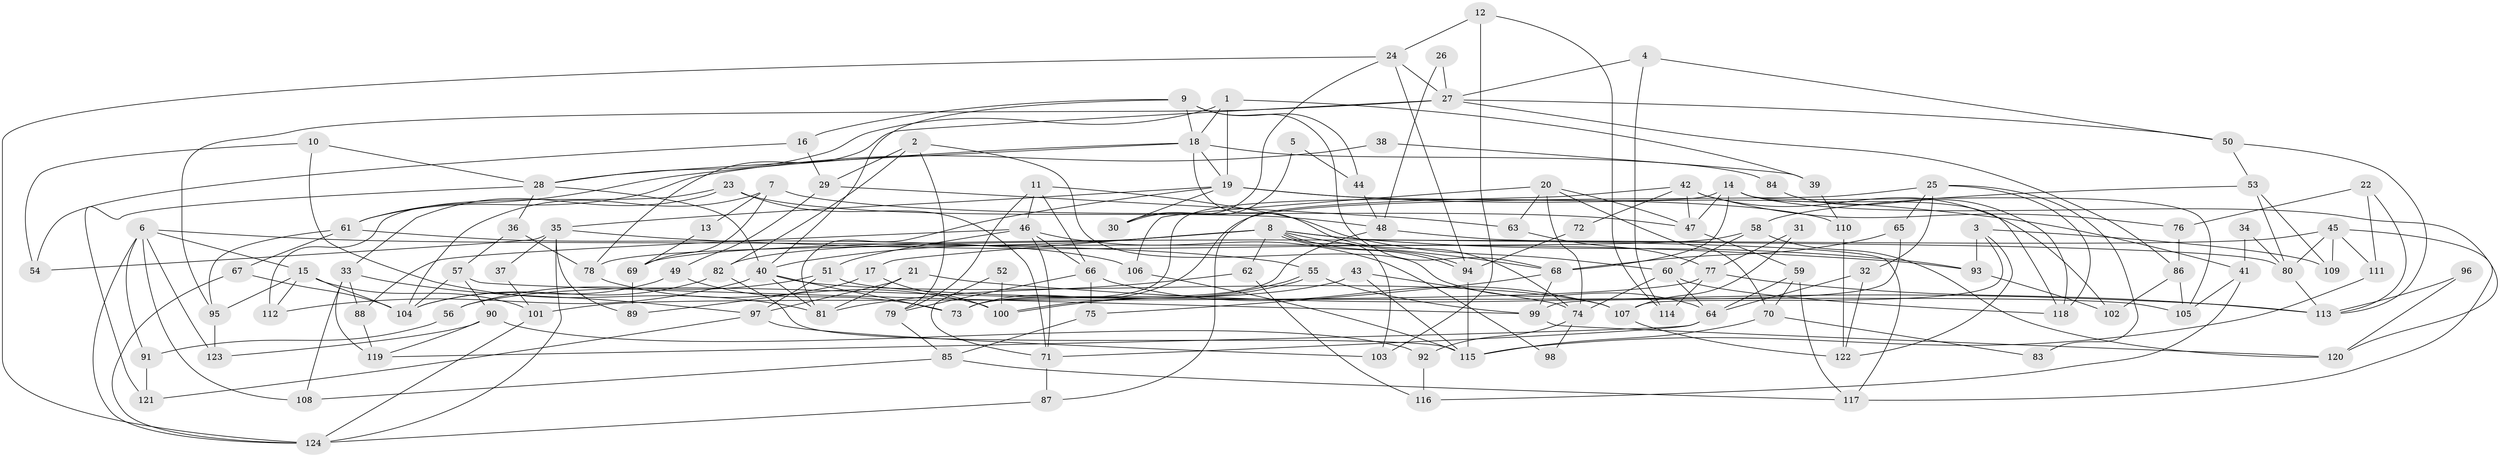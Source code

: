 // coarse degree distribution, {11: 0.02702702702702703, 6: 0.0945945945945946, 5: 0.16216216216216217, 2: 0.0945945945945946, 3: 0.2972972972972973, 10: 0.05405405405405406, 7: 0.05405405405405406, 12: 0.013513513513513514, 1: 0.013513513513513514, 9: 0.04054054054054054, 4: 0.10810810810810811, 8: 0.04054054054054054}
// Generated by graph-tools (version 1.1) at 2025/18/03/04/25 18:18:48]
// undirected, 124 vertices, 248 edges
graph export_dot {
graph [start="1"]
  node [color=gray90,style=filled];
  1;
  2;
  3;
  4;
  5;
  6;
  7;
  8;
  9;
  10;
  11;
  12;
  13;
  14;
  15;
  16;
  17;
  18;
  19;
  20;
  21;
  22;
  23;
  24;
  25;
  26;
  27;
  28;
  29;
  30;
  31;
  32;
  33;
  34;
  35;
  36;
  37;
  38;
  39;
  40;
  41;
  42;
  43;
  44;
  45;
  46;
  47;
  48;
  49;
  50;
  51;
  52;
  53;
  54;
  55;
  56;
  57;
  58;
  59;
  60;
  61;
  62;
  63;
  64;
  65;
  66;
  67;
  68;
  69;
  70;
  71;
  72;
  73;
  74;
  75;
  76;
  77;
  78;
  79;
  80;
  81;
  82;
  83;
  84;
  85;
  86;
  87;
  88;
  89;
  90;
  91;
  92;
  93;
  94;
  95;
  96;
  97;
  98;
  99;
  100;
  101;
  102;
  103;
  104;
  105;
  106;
  107;
  108;
  109;
  110;
  111;
  112;
  113;
  114;
  115;
  116;
  117;
  118;
  119;
  120;
  121;
  122;
  123;
  124;
  1 -- 28;
  1 -- 18;
  1 -- 19;
  1 -- 39;
  2 -- 79;
  2 -- 29;
  2 -- 64;
  2 -- 82;
  3 -- 122;
  3 -- 93;
  3 -- 107;
  3 -- 109;
  4 -- 50;
  4 -- 114;
  4 -- 27;
  5 -- 44;
  5 -- 30;
  6 -- 15;
  6 -- 55;
  6 -- 91;
  6 -- 108;
  6 -- 123;
  6 -- 124;
  7 -- 104;
  7 -- 47;
  7 -- 13;
  7 -- 69;
  8 -- 94;
  8 -- 94;
  8 -- 68;
  8 -- 17;
  8 -- 40;
  8 -- 62;
  8 -- 82;
  8 -- 93;
  8 -- 103;
  8 -- 117;
  9 -- 18;
  9 -- 40;
  9 -- 16;
  9 -- 44;
  9 -- 68;
  10 -- 81;
  10 -- 28;
  10 -- 54;
  11 -- 60;
  11 -- 66;
  11 -- 46;
  11 -- 79;
  12 -- 24;
  12 -- 103;
  12 -- 114;
  13 -- 69;
  14 -- 118;
  14 -- 68;
  14 -- 47;
  14 -- 73;
  14 -- 105;
  14 -- 120;
  15 -- 104;
  15 -- 95;
  15 -- 101;
  15 -- 112;
  16 -- 29;
  16 -- 54;
  17 -- 100;
  17 -- 89;
  18 -- 19;
  18 -- 61;
  18 -- 28;
  18 -- 74;
  18 -- 84;
  19 -- 35;
  19 -- 30;
  19 -- 41;
  19 -- 81;
  19 -- 110;
  20 -- 74;
  20 -- 70;
  20 -- 47;
  20 -- 63;
  20 -- 106;
  21 -- 97;
  21 -- 81;
  21 -- 113;
  22 -- 76;
  22 -- 113;
  22 -- 111;
  23 -- 112;
  23 -- 33;
  23 -- 48;
  23 -- 71;
  24 -- 94;
  24 -- 124;
  24 -- 27;
  24 -- 30;
  25 -- 73;
  25 -- 65;
  25 -- 32;
  25 -- 83;
  25 -- 118;
  26 -- 27;
  26 -- 48;
  27 -- 50;
  27 -- 78;
  27 -- 86;
  27 -- 95;
  28 -- 40;
  28 -- 36;
  28 -- 121;
  29 -- 63;
  29 -- 49;
  31 -- 107;
  31 -- 77;
  32 -- 64;
  32 -- 122;
  33 -- 119;
  33 -- 108;
  33 -- 88;
  33 -- 97;
  34 -- 80;
  34 -- 41;
  35 -- 89;
  35 -- 54;
  35 -- 37;
  35 -- 93;
  35 -- 124;
  36 -- 78;
  36 -- 57;
  37 -- 101;
  38 -- 61;
  38 -- 39;
  39 -- 110;
  40 -- 107;
  40 -- 73;
  40 -- 81;
  40 -- 112;
  41 -- 105;
  41 -- 116;
  42 -- 87;
  42 -- 47;
  42 -- 72;
  42 -- 76;
  42 -- 102;
  43 -- 115;
  43 -- 56;
  43 -- 74;
  44 -- 48;
  45 -- 111;
  45 -- 109;
  45 -- 69;
  45 -- 80;
  45 -- 117;
  46 -- 71;
  46 -- 51;
  46 -- 66;
  46 -- 88;
  46 -- 98;
  47 -- 59;
  48 -- 73;
  48 -- 80;
  49 -- 104;
  49 -- 73;
  50 -- 113;
  50 -- 53;
  51 -- 105;
  51 -- 56;
  51 -- 97;
  52 -- 71;
  52 -- 100;
  53 -- 80;
  53 -- 58;
  53 -- 109;
  55 -- 100;
  55 -- 100;
  55 -- 99;
  56 -- 91;
  57 -- 90;
  57 -- 99;
  57 -- 104;
  58 -- 60;
  58 -- 78;
  58 -- 120;
  59 -- 117;
  59 -- 64;
  59 -- 70;
  60 -- 64;
  60 -- 74;
  60 -- 118;
  61 -- 95;
  61 -- 67;
  61 -- 106;
  62 -- 81;
  62 -- 116;
  63 -- 77;
  64 -- 71;
  64 -- 119;
  65 -- 68;
  65 -- 99;
  66 -- 75;
  66 -- 79;
  66 -- 107;
  67 -- 124;
  67 -- 104;
  68 -- 99;
  68 -- 75;
  69 -- 89;
  70 -- 115;
  70 -- 83;
  71 -- 87;
  72 -- 94;
  74 -- 92;
  74 -- 98;
  75 -- 85;
  76 -- 86;
  77 -- 101;
  77 -- 113;
  77 -- 114;
  78 -- 100;
  79 -- 85;
  80 -- 113;
  82 -- 104;
  82 -- 115;
  84 -- 118;
  85 -- 117;
  85 -- 108;
  86 -- 102;
  86 -- 105;
  87 -- 124;
  88 -- 119;
  90 -- 92;
  90 -- 119;
  90 -- 123;
  91 -- 121;
  92 -- 116;
  93 -- 102;
  94 -- 115;
  95 -- 123;
  96 -- 113;
  96 -- 120;
  97 -- 103;
  97 -- 121;
  99 -- 120;
  101 -- 124;
  106 -- 115;
  107 -- 122;
  110 -- 122;
  111 -- 115;
}
